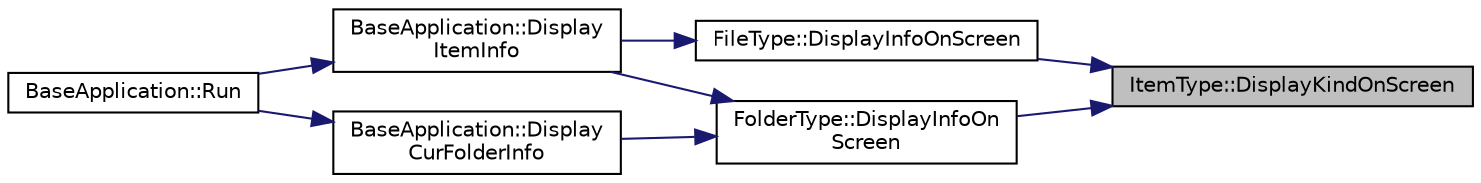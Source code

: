 digraph "ItemType::DisplayKindOnScreen"
{
 // LATEX_PDF_SIZE
  edge [fontname="Helvetica",fontsize="10",labelfontname="Helvetica",labelfontsize="10"];
  node [fontname="Helvetica",fontsize="10",shape=record];
  rankdir="RL";
  Node29 [label="ItemType::DisplayKindOnScreen",height=0.2,width=0.4,color="black", fillcolor="grey75", style="filled", fontcolor="black",tooltip="Display Item Kind on screen."];
  Node29 -> Node30 [dir="back",color="midnightblue",fontsize="10",style="solid",fontname="Helvetica"];
  Node30 [label="FileType::DisplayInfoOnScreen",height=0.2,width=0.4,color="black", fillcolor="white", style="filled",URL="$class_file_type.html#a0cb789c731bc317db67ff5e8b604a61b",tooltip="Display file Info on screen."];
  Node30 -> Node31 [dir="back",color="midnightblue",fontsize="10",style="solid",fontname="Helvetica"];
  Node31 [label="BaseApplication::Display\lItemInfo",height=0.2,width=0.4,color="black", fillcolor="white", style="filled",URL="$class_base_application.html#a8a64db7c6a721e65f4736b0fb3f0414e",tooltip="Display the Current Item Information which is in currentfolder on Screen. @detail operation info [Val..."];
  Node31 -> Node32 [dir="back",color="midnightblue",fontsize="10",style="solid",fontname="Helvetica"];
  Node32 [label="BaseApplication::Run",height=0.2,width=0.4,color="black", fillcolor="white", style="filled",URL="$class_base_application.html#a8f2ce8add401a3b537f041df9f7ef978",tooltip="Program driver."];
  Node29 -> Node33 [dir="back",color="midnightblue",fontsize="10",style="solid",fontname="Helvetica"];
  Node33 [label="FolderType::DisplayInfoOn\lScreen",height=0.2,width=0.4,color="black", fillcolor="white", style="filled",URL="$class_folder_type.html#a85827a860398d67cfd077cf6c82273c1",tooltip="Display Folder Info on screen."];
  Node33 -> Node31 [dir="back",color="midnightblue",fontsize="10",style="solid",fontname="Helvetica"];
  Node33 -> Node34 [dir="back",color="midnightblue",fontsize="10",style="solid",fontname="Helvetica"];
  Node34 [label="BaseApplication::Display\lCurFolderInfo",height=0.2,width=0.4,color="black", fillcolor="white", style="filled",URL="$class_base_application.html#ab148ad93c31b69939c8b8f628fe65eb2",tooltip="Display the Current Folder Information on Screen."];
  Node34 -> Node32 [dir="back",color="midnightblue",fontsize="10",style="solid",fontname="Helvetica"];
}
